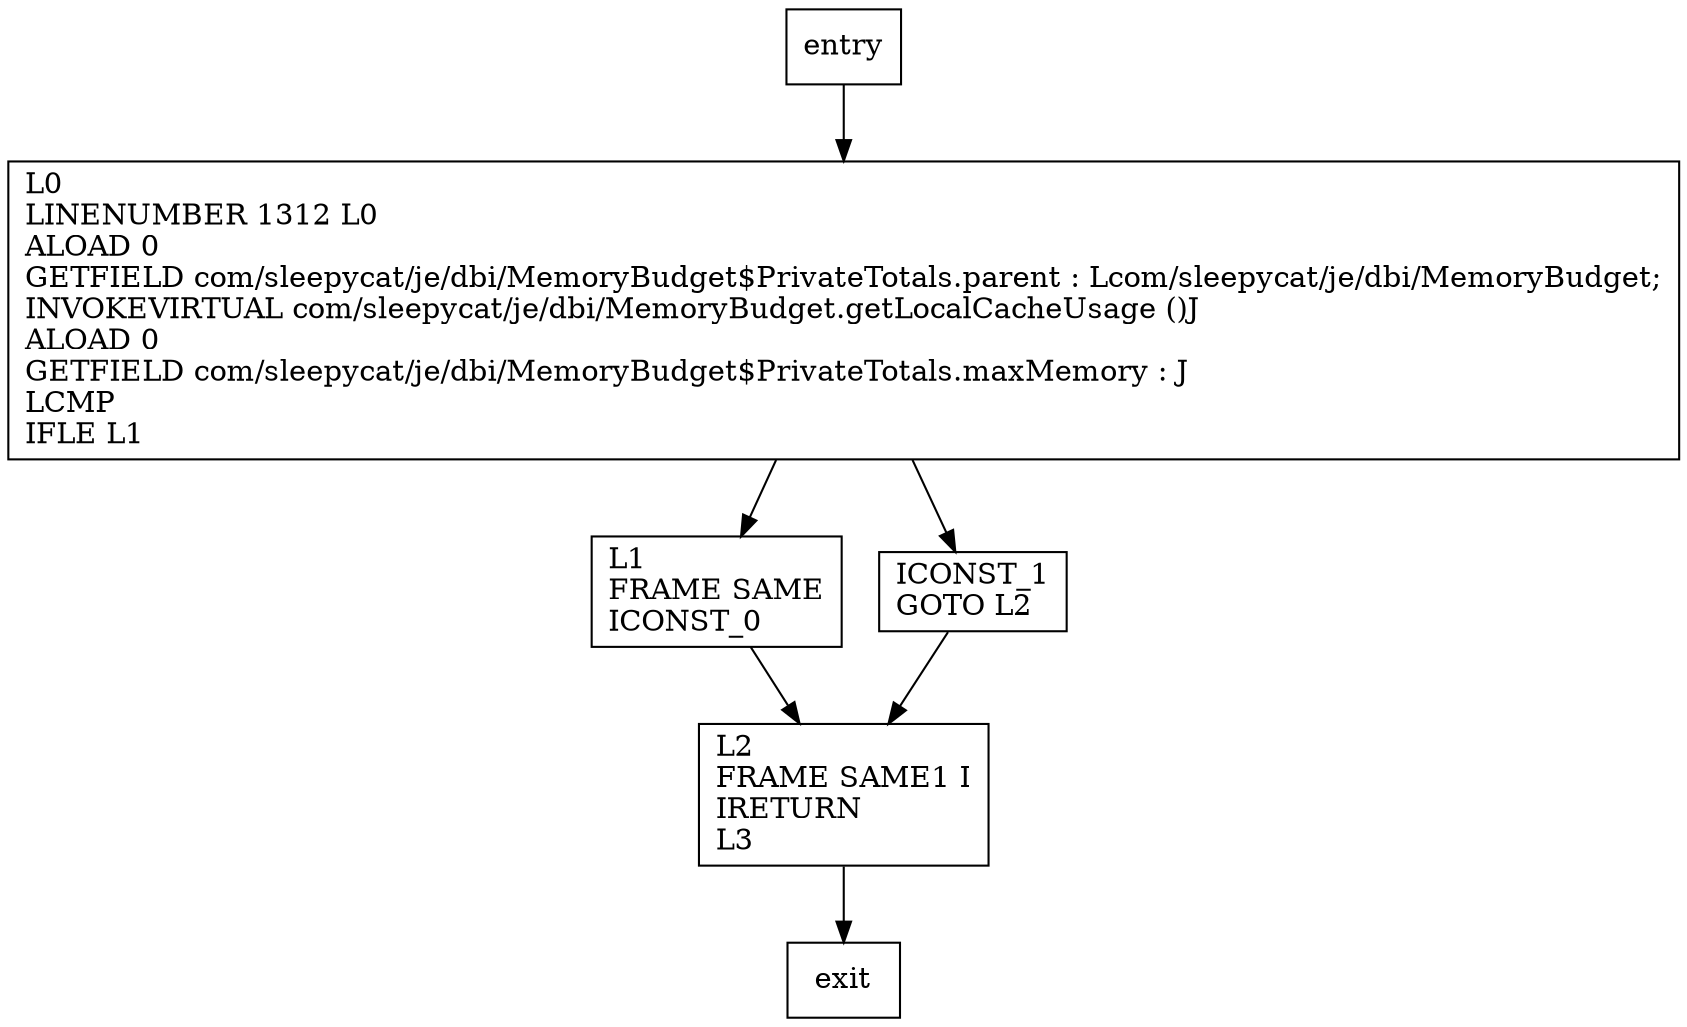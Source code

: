 digraph updateCacheUsage {
node [shape=record];
496145890 [label="L1\lFRAME SAME\lICONST_0\l"];
1601350381 [label="ICONST_1\lGOTO L2\l"];
536771650 [label="L0\lLINENUMBER 1312 L0\lALOAD 0\lGETFIELD com/sleepycat/je/dbi/MemoryBudget$PrivateTotals.parent : Lcom/sleepycat/je/dbi/MemoryBudget;\lINVOKEVIRTUAL com/sleepycat/je/dbi/MemoryBudget.getLocalCacheUsage ()J\lALOAD 0\lGETFIELD com/sleepycat/je/dbi/MemoryBudget$PrivateTotals.maxMemory : J\lLCMP\lIFLE L1\l"];
1265667094 [label="L2\lFRAME SAME1 I\lIRETURN\lL3\l"];
entry;
exit;
entry -> 536771650;
496145890 -> 1265667094;
1601350381 -> 1265667094;
536771650 -> 496145890;
536771650 -> 1601350381;
1265667094 -> exit;
}
